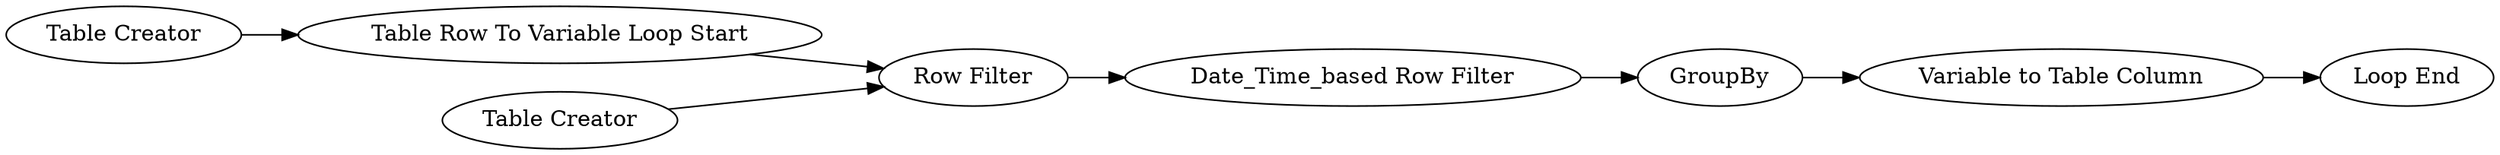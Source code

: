 digraph {
	4 -> 7
	12 -> 13
	7 -> 14
	5 -> 4
	14 -> 12
	2 -> 4
	1 -> 5
	5 [label="Table Row To Variable Loop Start"]
	13 [label="Loop End"]
	1 [label="Table Creator"]
	7 [label="Date_Time_based Row Filter"]
	4 [label="Row Filter"]
	14 [label=GroupBy]
	2 [label="Table Creator"]
	12 [label="Variable to Table Column"]
	rankdir=LR
}
